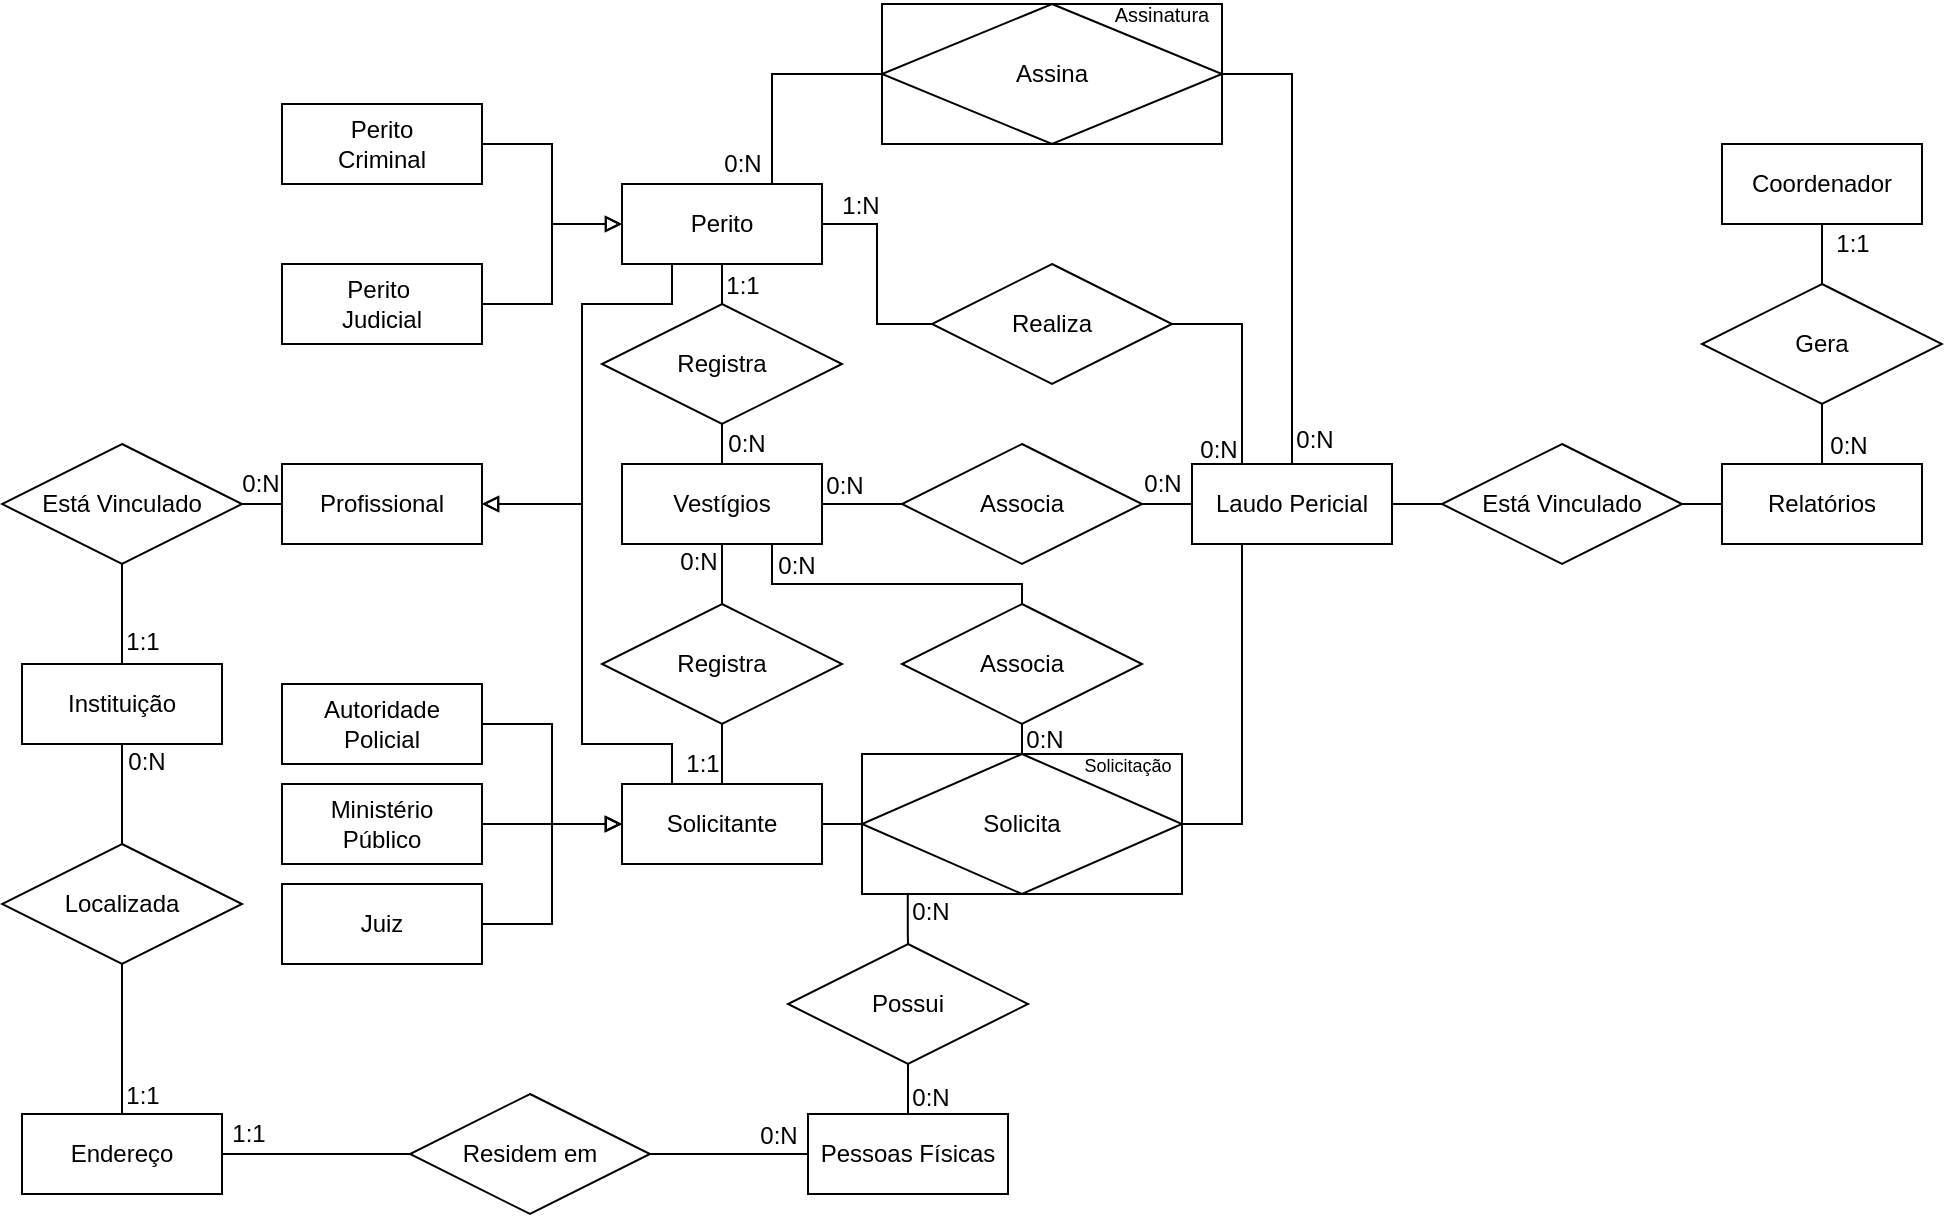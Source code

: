 <mxfile version="22.0.8" type="github">
  <diagram name="Página-1" id="FTqy1bzZJ99u68QTNEba">
    <mxGraphModel dx="2440" dy="878" grid="1" gridSize="10" guides="1" tooltips="1" connect="1" arrows="1" fold="1" page="1" pageScale="1" pageWidth="827" pageHeight="1169" math="0" shadow="0">
      <root>
        <mxCell id="0" />
        <mxCell id="1" parent="0" />
        <mxCell id="niquVvUIk6OzdKDrAiLH-11" value="" style="edgeStyle=orthogonalEdgeStyle;rounded=0;orthogonalLoop=1;jettySize=auto;html=1;endArrow=none;endFill=0;" edge="1" parent="1" source="niquVvUIk6OzdKDrAiLH-2" target="niquVvUIk6OzdKDrAiLH-10">
          <mxGeometry relative="1" as="geometry" />
        </mxCell>
        <mxCell id="niquVvUIk6OzdKDrAiLH-109" value="1:N" style="edgeLabel;html=1;align=center;verticalAlign=middle;resizable=0;points=[];fontSize=12;fontFamily=Helvetica;fontColor=default;" vertex="1" connectable="0" parent="niquVvUIk6OzdKDrAiLH-11">
          <mxGeometry x="-0.782" relative="1" as="geometry">
            <mxPoint x="7" y="-9" as="offset" />
          </mxGeometry>
        </mxCell>
        <mxCell id="niquVvUIk6OzdKDrAiLH-36" style="edgeStyle=orthogonalEdgeStyle;rounded=0;orthogonalLoop=1;jettySize=auto;html=1;exitX=0.5;exitY=1;exitDx=0;exitDy=0;entryX=0.5;entryY=0;entryDx=0;entryDy=0;fontFamily=Helvetica;fontSize=12;fontColor=default;endArrow=none;endFill=0;" edge="1" parent="1" source="niquVvUIk6OzdKDrAiLH-2" target="niquVvUIk6OzdKDrAiLH-25">
          <mxGeometry relative="1" as="geometry" />
        </mxCell>
        <mxCell id="niquVvUIk6OzdKDrAiLH-122" value="1:1" style="edgeLabel;html=1;align=center;verticalAlign=middle;resizable=0;points=[];fontSize=12;fontFamily=Helvetica;fontColor=default;" vertex="1" connectable="0" parent="niquVvUIk6OzdKDrAiLH-36">
          <mxGeometry x="-0.172" relative="1" as="geometry">
            <mxPoint x="10" y="2" as="offset" />
          </mxGeometry>
        </mxCell>
        <mxCell id="niquVvUIk6OzdKDrAiLH-80" style="edgeStyle=orthogonalEdgeStyle;rounded=0;orthogonalLoop=1;jettySize=auto;html=1;exitX=0.25;exitY=1;exitDx=0;exitDy=0;entryX=1;entryY=0.5;entryDx=0;entryDy=0;fontFamily=Helvetica;fontSize=12;fontColor=default;endArrow=block;endFill=0;" edge="1" parent="1" source="niquVvUIk6OzdKDrAiLH-2" target="niquVvUIk6OzdKDrAiLH-79">
          <mxGeometry relative="1" as="geometry">
            <Array as="points">
              <mxPoint x="425" y="180" />
              <mxPoint x="380" y="180" />
              <mxPoint x="380" y="280" />
            </Array>
          </mxGeometry>
        </mxCell>
        <mxCell id="niquVvUIk6OzdKDrAiLH-101" style="edgeStyle=orthogonalEdgeStyle;rounded=0;orthogonalLoop=1;jettySize=auto;html=1;exitX=0.75;exitY=0;exitDx=0;exitDy=0;entryX=0;entryY=0.5;entryDx=0;entryDy=0;fontFamily=Helvetica;fontSize=12;fontColor=default;endArrow=none;endFill=0;" edge="1" parent="1" source="niquVvUIk6OzdKDrAiLH-2" target="niquVvUIk6OzdKDrAiLH-100">
          <mxGeometry relative="1" as="geometry" />
        </mxCell>
        <mxCell id="niquVvUIk6OzdKDrAiLH-126" value="0:N" style="edgeLabel;html=1;align=center;verticalAlign=middle;resizable=0;points=[];fontSize=12;fontFamily=Helvetica;fontColor=default;" vertex="1" connectable="0" parent="niquVvUIk6OzdKDrAiLH-101">
          <mxGeometry x="-0.797" y="1" relative="1" as="geometry">
            <mxPoint x="-14" y="1" as="offset" />
          </mxGeometry>
        </mxCell>
        <mxCell id="niquVvUIk6OzdKDrAiLH-2" value="&lt;div&gt;Perito&lt;/div&gt;" style="whiteSpace=wrap;html=1;align=center;" vertex="1" parent="1">
          <mxGeometry x="400" y="120" width="100" height="40" as="geometry" />
        </mxCell>
        <mxCell id="niquVvUIk6OzdKDrAiLH-5" value="" style="edgeStyle=orthogonalEdgeStyle;rounded=0;orthogonalLoop=1;jettySize=auto;html=1;endArrow=block;endFill=0;" edge="1" parent="1" source="niquVvUIk6OzdKDrAiLH-3" target="niquVvUIk6OzdKDrAiLH-2">
          <mxGeometry relative="1" as="geometry" />
        </mxCell>
        <mxCell id="niquVvUIk6OzdKDrAiLH-3" value="Perito&lt;div&gt;Criminal&lt;/div&gt;" style="whiteSpace=wrap;html=1;align=center;" vertex="1" parent="1">
          <mxGeometry x="230" y="80" width="100" height="40" as="geometry" />
        </mxCell>
        <mxCell id="niquVvUIk6OzdKDrAiLH-6" value="" style="edgeStyle=orthogonalEdgeStyle;rounded=0;orthogonalLoop=1;jettySize=auto;html=1;entryX=0;entryY=0.5;entryDx=0;entryDy=0;endArrow=block;endFill=0;" edge="1" parent="1" source="niquVvUIk6OzdKDrAiLH-4" target="niquVvUIk6OzdKDrAiLH-2">
          <mxGeometry relative="1" as="geometry" />
        </mxCell>
        <mxCell id="niquVvUIk6OzdKDrAiLH-4" value="&lt;div&gt;Perito&amp;nbsp;&lt;/div&gt;&lt;div&gt;Judicial&lt;/div&gt;" style="whiteSpace=wrap;html=1;align=center;" vertex="1" parent="1">
          <mxGeometry x="230" y="160" width="100" height="40" as="geometry" />
        </mxCell>
        <mxCell id="niquVvUIk6OzdKDrAiLH-43" style="edgeStyle=orthogonalEdgeStyle;rounded=0;orthogonalLoop=1;jettySize=auto;html=1;exitX=1;exitY=0.5;exitDx=0;exitDy=0;entryX=0;entryY=0.5;entryDx=0;entryDy=0;fontFamily=Helvetica;fontSize=12;fontColor=default;endArrow=none;endFill=0;" edge="1" parent="1" source="niquVvUIk6OzdKDrAiLH-8" target="niquVvUIk6OzdKDrAiLH-39">
          <mxGeometry relative="1" as="geometry" />
        </mxCell>
        <mxCell id="niquVvUIk6OzdKDrAiLH-81" style="edgeStyle=orthogonalEdgeStyle;rounded=0;orthogonalLoop=1;jettySize=auto;html=1;exitX=0.25;exitY=0;exitDx=0;exitDy=0;entryX=1;entryY=0.5;entryDx=0;entryDy=0;fontFamily=Helvetica;fontSize=12;fontColor=default;endArrow=block;endFill=0;" edge="1" parent="1" source="niquVvUIk6OzdKDrAiLH-8" target="niquVvUIk6OzdKDrAiLH-79">
          <mxGeometry relative="1" as="geometry">
            <Array as="points">
              <mxPoint x="425" y="400" />
              <mxPoint x="380" y="400" />
              <mxPoint x="380" y="280" />
            </Array>
          </mxGeometry>
        </mxCell>
        <mxCell id="niquVvUIk6OzdKDrAiLH-8" value="&lt;div&gt;Solicitante&lt;/div&gt;" style="whiteSpace=wrap;html=1;align=center;" vertex="1" parent="1">
          <mxGeometry x="400" y="420" width="100" height="40" as="geometry" />
        </mxCell>
        <mxCell id="niquVvUIk6OzdKDrAiLH-20" value="" style="edgeStyle=orthogonalEdgeStyle;rounded=0;orthogonalLoop=1;jettySize=auto;html=1;endArrow=none;endFill=0;exitX=1;exitY=0.5;exitDx=0;exitDy=0;entryX=0.25;entryY=0;entryDx=0;entryDy=0;" edge="1" parent="1" source="niquVvUIk6OzdKDrAiLH-10" target="niquVvUIk6OzdKDrAiLH-19">
          <mxGeometry relative="1" as="geometry" />
        </mxCell>
        <mxCell id="niquVvUIk6OzdKDrAiLH-108" value="0:N" style="edgeLabel;html=1;align=center;verticalAlign=middle;resizable=0;points=[];fontSize=12;fontFamily=Helvetica;fontColor=default;" vertex="1" connectable="0" parent="niquVvUIk6OzdKDrAiLH-20">
          <mxGeometry x="0.892" y="-1" relative="1" as="geometry">
            <mxPoint x="-11" y="-2" as="offset" />
          </mxGeometry>
        </mxCell>
        <mxCell id="niquVvUIk6OzdKDrAiLH-10" value="Realiza" style="shape=rhombus;perimeter=rhombusPerimeter;whiteSpace=wrap;html=1;align=center;" vertex="1" parent="1">
          <mxGeometry x="555" y="160" width="120" height="60" as="geometry" />
        </mxCell>
        <mxCell id="niquVvUIk6OzdKDrAiLH-18" style="edgeStyle=orthogonalEdgeStyle;rounded=0;orthogonalLoop=1;jettySize=auto;html=1;exitX=1;exitY=0.5;exitDx=0;exitDy=0;entryX=0;entryY=0.5;entryDx=0;entryDy=0;endArrow=block;endFill=0;" edge="1" parent="1" source="niquVvUIk6OzdKDrAiLH-12" target="niquVvUIk6OzdKDrAiLH-8">
          <mxGeometry relative="1" as="geometry" />
        </mxCell>
        <mxCell id="niquVvUIk6OzdKDrAiLH-12" value="Autoridade&lt;br&gt;&lt;div&gt;Policial&lt;/div&gt;" style="whiteSpace=wrap;html=1;align=center;" vertex="1" parent="1">
          <mxGeometry x="230" y="370" width="100" height="40" as="geometry" />
        </mxCell>
        <mxCell id="niquVvUIk6OzdKDrAiLH-17" style="edgeStyle=orthogonalEdgeStyle;rounded=0;orthogonalLoop=1;jettySize=auto;html=1;exitX=1;exitY=0.5;exitDx=0;exitDy=0;endArrow=block;endFill=0;entryX=0;entryY=0.5;entryDx=0;entryDy=0;" edge="1" parent="1" source="niquVvUIk6OzdKDrAiLH-13" target="niquVvUIk6OzdKDrAiLH-8">
          <mxGeometry relative="1" as="geometry">
            <mxPoint x="400" y="440" as="targetPoint" />
          </mxGeometry>
        </mxCell>
        <mxCell id="niquVvUIk6OzdKDrAiLH-13" value="&lt;div&gt;Ministério&lt;/div&gt;&lt;div&gt;Público&lt;br&gt;&lt;/div&gt;" style="whiteSpace=wrap;html=1;align=center;" vertex="1" parent="1">
          <mxGeometry x="230" y="420" width="100" height="40" as="geometry" />
        </mxCell>
        <mxCell id="niquVvUIk6OzdKDrAiLH-16" style="edgeStyle=orthogonalEdgeStyle;rounded=0;orthogonalLoop=1;jettySize=auto;html=1;exitX=1;exitY=0.5;exitDx=0;exitDy=0;entryX=0;entryY=0.5;entryDx=0;entryDy=0;endArrow=block;endFill=0;" edge="1" parent="1" source="niquVvUIk6OzdKDrAiLH-14" target="niquVvUIk6OzdKDrAiLH-8">
          <mxGeometry relative="1" as="geometry" />
        </mxCell>
        <mxCell id="niquVvUIk6OzdKDrAiLH-14" value="Juiz" style="whiteSpace=wrap;html=1;align=center;" vertex="1" parent="1">
          <mxGeometry x="230" y="470" width="100" height="40" as="geometry" />
        </mxCell>
        <mxCell id="niquVvUIk6OzdKDrAiLH-60" value="" style="edgeStyle=orthogonalEdgeStyle;rounded=0;orthogonalLoop=1;jettySize=auto;html=1;fontFamily=Helvetica;fontSize=12;fontColor=default;endArrow=none;endFill=0;" edge="1" parent="1" source="niquVvUIk6OzdKDrAiLH-19" target="niquVvUIk6OzdKDrAiLH-58">
          <mxGeometry relative="1" as="geometry" />
        </mxCell>
        <mxCell id="niquVvUIk6OzdKDrAiLH-115" value="0:N" style="edgeLabel;html=1;align=center;verticalAlign=middle;resizable=0;points=[];fontSize=12;fontFamily=Helvetica;fontColor=default;" vertex="1" connectable="0" parent="niquVvUIk6OzdKDrAiLH-60">
          <mxGeometry x="0.531" y="-1" relative="1" as="geometry">
            <mxPoint x="-3" y="-9" as="offset" />
          </mxGeometry>
        </mxCell>
        <mxCell id="niquVvUIk6OzdKDrAiLH-19" value="Laudo Pericial" style="whiteSpace=wrap;html=1;align=center;glass=0;" vertex="1" parent="1">
          <mxGeometry x="685" y="260" width="100" height="40" as="geometry" />
        </mxCell>
        <mxCell id="niquVvUIk6OzdKDrAiLH-37" style="edgeStyle=orthogonalEdgeStyle;rounded=0;orthogonalLoop=1;jettySize=auto;html=1;exitX=0.5;exitY=1;exitDx=0;exitDy=0;entryX=0.5;entryY=0;entryDx=0;entryDy=0;fontFamily=Helvetica;fontSize=12;fontColor=default;endArrow=none;endFill=0;" edge="1" parent="1" source="niquVvUIk6OzdKDrAiLH-23" target="niquVvUIk6OzdKDrAiLH-8">
          <mxGeometry relative="1" as="geometry" />
        </mxCell>
        <mxCell id="niquVvUIk6OzdKDrAiLH-124" value="1:1" style="edgeLabel;html=1;align=center;verticalAlign=middle;resizable=0;points=[];fontSize=12;fontFamily=Helvetica;fontColor=default;" vertex="1" connectable="0" parent="niquVvUIk6OzdKDrAiLH-37">
          <mxGeometry x="0.644" relative="1" as="geometry">
            <mxPoint x="-10" y="-5" as="offset" />
          </mxGeometry>
        </mxCell>
        <mxCell id="niquVvUIk6OzdKDrAiLH-46" value="" style="edgeStyle=orthogonalEdgeStyle;rounded=0;orthogonalLoop=1;jettySize=auto;html=1;fontFamily=Helvetica;fontSize=12;fontColor=default;endArrow=none;endFill=0;" edge="1" parent="1" source="niquVvUIk6OzdKDrAiLH-23" target="niquVvUIk6OzdKDrAiLH-44">
          <mxGeometry relative="1" as="geometry" />
        </mxCell>
        <mxCell id="niquVvUIk6OzdKDrAiLH-123" value="0:N" style="edgeLabel;html=1;align=center;verticalAlign=middle;resizable=0;points=[];fontSize=12;fontFamily=Helvetica;fontColor=default;" vertex="1" connectable="0" parent="niquVvUIk6OzdKDrAiLH-46">
          <mxGeometry x="-0.242" relative="1" as="geometry">
            <mxPoint x="-12" y="-2" as="offset" />
          </mxGeometry>
        </mxCell>
        <mxCell id="niquVvUIk6OzdKDrAiLH-23" value="Registra" style="shape=rhombus;perimeter=rhombusPerimeter;whiteSpace=wrap;html=1;align=center;strokeColor=default;verticalAlign=middle;fontFamily=Helvetica;fontSize=12;fontColor=default;fillColor=default;" vertex="1" parent="1">
          <mxGeometry x="390" y="330" width="120" height="60" as="geometry" />
        </mxCell>
        <mxCell id="niquVvUIk6OzdKDrAiLH-45" value="" style="edgeStyle=orthogonalEdgeStyle;rounded=0;orthogonalLoop=1;jettySize=auto;html=1;fontFamily=Helvetica;fontSize=12;fontColor=default;endArrow=none;endFill=0;" edge="1" parent="1" source="niquVvUIk6OzdKDrAiLH-25" target="niquVvUIk6OzdKDrAiLH-44">
          <mxGeometry relative="1" as="geometry" />
        </mxCell>
        <mxCell id="niquVvUIk6OzdKDrAiLH-121" value="0:N" style="edgeLabel;html=1;align=center;verticalAlign=middle;resizable=0;points=[];fontSize=12;fontFamily=Helvetica;fontColor=default;" vertex="1" connectable="0" parent="niquVvUIk6OzdKDrAiLH-45">
          <mxGeometry x="0.656" y="-2" relative="1" as="geometry">
            <mxPoint x="14" as="offset" />
          </mxGeometry>
        </mxCell>
        <mxCell id="niquVvUIk6OzdKDrAiLH-25" value="Registra" style="shape=rhombus;perimeter=rhombusPerimeter;whiteSpace=wrap;html=1;align=center;strokeColor=default;verticalAlign=middle;fontFamily=Helvetica;fontSize=12;fontColor=default;fillColor=default;" vertex="1" parent="1">
          <mxGeometry x="390" y="180" width="120" height="60" as="geometry" />
        </mxCell>
        <mxCell id="niquVvUIk6OzdKDrAiLH-42" style="edgeStyle=orthogonalEdgeStyle;rounded=0;orthogonalLoop=1;jettySize=auto;html=1;exitX=1;exitY=0.5;exitDx=0;exitDy=0;entryX=0.25;entryY=1;entryDx=0;entryDy=0;fontFamily=Helvetica;fontSize=12;fontColor=default;endArrow=none;endFill=0;" edge="1" parent="1" source="niquVvUIk6OzdKDrAiLH-39" target="niquVvUIk6OzdKDrAiLH-19">
          <mxGeometry relative="1" as="geometry">
            <Array as="points">
              <mxPoint x="710" y="440" />
            </Array>
          </mxGeometry>
        </mxCell>
        <mxCell id="niquVvUIk6OzdKDrAiLH-49" value="" style="edgeStyle=orthogonalEdgeStyle;rounded=0;orthogonalLoop=1;jettySize=auto;html=1;fontFamily=Helvetica;fontSize=12;fontColor=default;endArrow=none;endFill=0;exitX=0.143;exitY=1;exitDx=0;exitDy=0;exitPerimeter=0;" edge="1" parent="1" source="niquVvUIk6OzdKDrAiLH-39" target="niquVvUIk6OzdKDrAiLH-47">
          <mxGeometry relative="1" as="geometry" />
        </mxCell>
        <mxCell id="niquVvUIk6OzdKDrAiLH-114" value="0:N" style="edgeLabel;html=1;align=center;verticalAlign=middle;resizable=0;points=[];fontSize=12;fontFamily=Helvetica;fontColor=default;" vertex="1" connectable="0" parent="niquVvUIk6OzdKDrAiLH-49">
          <mxGeometry x="-0.431" relative="1" as="geometry">
            <mxPoint x="11" y="2" as="offset" />
          </mxGeometry>
        </mxCell>
        <mxCell id="niquVvUIk6OzdKDrAiLH-56" style="edgeStyle=orthogonalEdgeStyle;rounded=0;orthogonalLoop=1;jettySize=auto;html=1;exitX=0.5;exitY=0;exitDx=0;exitDy=0;entryX=0.5;entryY=1;entryDx=0;entryDy=0;fontFamily=Helvetica;fontSize=12;fontColor=default;endArrow=none;endFill=0;" edge="1" parent="1" source="niquVvUIk6OzdKDrAiLH-39" target="niquVvUIk6OzdKDrAiLH-55">
          <mxGeometry relative="1" as="geometry" />
        </mxCell>
        <mxCell id="niquVvUIk6OzdKDrAiLH-119" value="&lt;div&gt;0:N&lt;/div&gt;" style="edgeLabel;html=1;align=center;verticalAlign=middle;resizable=0;points=[];fontSize=12;fontFamily=Helvetica;fontColor=default;" vertex="1" connectable="0" parent="niquVvUIk6OzdKDrAiLH-56">
          <mxGeometry x="-0.244" relative="1" as="geometry">
            <mxPoint x="11" y="-2" as="offset" />
          </mxGeometry>
        </mxCell>
        <mxCell id="niquVvUIk6OzdKDrAiLH-44" value="Vestígios" style="whiteSpace=wrap;html=1;align=center;glass=0;" vertex="1" parent="1">
          <mxGeometry x="400" y="260" width="100" height="40" as="geometry" />
        </mxCell>
        <mxCell id="niquVvUIk6OzdKDrAiLH-47" value="Possui" style="shape=rhombus;perimeter=rhombusPerimeter;whiteSpace=wrap;html=1;align=center;strokeColor=default;verticalAlign=middle;fontFamily=Helvetica;fontSize=12;fontColor=default;fillColor=default;" vertex="1" parent="1">
          <mxGeometry x="483" y="500" width="120" height="60" as="geometry" />
        </mxCell>
        <mxCell id="niquVvUIk6OzdKDrAiLH-50" style="edgeStyle=orthogonalEdgeStyle;rounded=0;orthogonalLoop=1;jettySize=auto;html=1;exitX=0.5;exitY=0;exitDx=0;exitDy=0;entryX=0.5;entryY=1;entryDx=0;entryDy=0;fontFamily=Helvetica;fontSize=12;fontColor=default;endArrow=none;endFill=0;" edge="1" parent="1" source="niquVvUIk6OzdKDrAiLH-48" target="niquVvUIk6OzdKDrAiLH-47">
          <mxGeometry relative="1" as="geometry" />
        </mxCell>
        <mxCell id="niquVvUIk6OzdKDrAiLH-113" value="0:N" style="edgeLabel;html=1;align=center;verticalAlign=middle;resizable=0;points=[];fontSize=12;fontFamily=Helvetica;fontColor=default;" vertex="1" connectable="0" parent="niquVvUIk6OzdKDrAiLH-50">
          <mxGeometry x="0.011" relative="1" as="geometry">
            <mxPoint x="11" y="4" as="offset" />
          </mxGeometry>
        </mxCell>
        <mxCell id="niquVvUIk6OzdKDrAiLH-52" style="edgeStyle=orthogonalEdgeStyle;rounded=0;orthogonalLoop=1;jettySize=auto;html=1;exitX=0;exitY=0.5;exitDx=0;exitDy=0;entryX=1;entryY=0.5;entryDx=0;entryDy=0;fontFamily=Helvetica;fontSize=12;fontColor=default;endArrow=none;endFill=0;" edge="1" parent="1" source="niquVvUIk6OzdKDrAiLH-48" target="niquVvUIk6OzdKDrAiLH-51">
          <mxGeometry relative="1" as="geometry" />
        </mxCell>
        <mxCell id="niquVvUIk6OzdKDrAiLH-107" value="0:N" style="edgeLabel;html=1;align=center;verticalAlign=middle;resizable=0;points=[];fontSize=12;fontFamily=Helvetica;fontColor=default;" vertex="1" connectable="0" parent="niquVvUIk6OzdKDrAiLH-52">
          <mxGeometry x="-0.796" relative="1" as="geometry">
            <mxPoint x="-7" y="-9" as="offset" />
          </mxGeometry>
        </mxCell>
        <mxCell id="niquVvUIk6OzdKDrAiLH-48" value="Pessoas Físicas" style="whiteSpace=wrap;html=1;align=center;glass=0;" vertex="1" parent="1">
          <mxGeometry x="493" y="585" width="100" height="40" as="geometry" />
        </mxCell>
        <mxCell id="niquVvUIk6OzdKDrAiLH-54" value="" style="edgeStyle=orthogonalEdgeStyle;rounded=0;orthogonalLoop=1;jettySize=auto;html=1;fontFamily=Helvetica;fontSize=12;fontColor=default;endArrow=none;endFill=0;" edge="1" parent="1" source="niquVvUIk6OzdKDrAiLH-51" target="niquVvUIk6OzdKDrAiLH-53">
          <mxGeometry relative="1" as="geometry" />
        </mxCell>
        <mxCell id="niquVvUIk6OzdKDrAiLH-106" value="1:1" style="edgeLabel;html=1;align=center;verticalAlign=middle;resizable=0;points=[];fontSize=12;fontFamily=Helvetica;fontColor=default;" vertex="1" connectable="0" parent="niquVvUIk6OzdKDrAiLH-54">
          <mxGeometry x="0.744" y="1" relative="1" as="geometry">
            <mxPoint x="1" y="-11" as="offset" />
          </mxGeometry>
        </mxCell>
        <mxCell id="niquVvUIk6OzdKDrAiLH-51" value="Residem em" style="shape=rhombus;perimeter=rhombusPerimeter;whiteSpace=wrap;html=1;align=center;strokeColor=default;verticalAlign=middle;fontFamily=Helvetica;fontSize=12;fontColor=default;fillColor=default;" vertex="1" parent="1">
          <mxGeometry x="294" y="575" width="120" height="60" as="geometry" />
        </mxCell>
        <mxCell id="niquVvUIk6OzdKDrAiLH-53" value="Endereço" style="whiteSpace=wrap;html=1;align=center;" vertex="1" parent="1">
          <mxGeometry x="100" y="585" width="100" height="40" as="geometry" />
        </mxCell>
        <mxCell id="niquVvUIk6OzdKDrAiLH-57" style="edgeStyle=orthogonalEdgeStyle;rounded=0;orthogonalLoop=1;jettySize=auto;html=1;exitX=0.5;exitY=0;exitDx=0;exitDy=0;entryX=0.75;entryY=1;entryDx=0;entryDy=0;fontFamily=Helvetica;fontSize=12;fontColor=default;endArrow=none;endFill=0;" edge="1" parent="1" source="niquVvUIk6OzdKDrAiLH-55" target="niquVvUIk6OzdKDrAiLH-44">
          <mxGeometry relative="1" as="geometry">
            <Array as="points">
              <mxPoint x="600" y="320" />
              <mxPoint x="475" y="320" />
            </Array>
          </mxGeometry>
        </mxCell>
        <mxCell id="niquVvUIk6OzdKDrAiLH-120" value="&lt;div&gt;0:N&lt;/div&gt;" style="edgeLabel;html=1;align=center;verticalAlign=middle;resizable=0;points=[];fontSize=12;fontFamily=Helvetica;fontColor=default;" vertex="1" connectable="0" parent="niquVvUIk6OzdKDrAiLH-57">
          <mxGeometry x="0.535" y="-1" relative="1" as="geometry">
            <mxPoint x="-4" y="-8" as="offset" />
          </mxGeometry>
        </mxCell>
        <mxCell id="niquVvUIk6OzdKDrAiLH-55" value="Associa" style="shape=rhombus;perimeter=rhombusPerimeter;whiteSpace=wrap;html=1;align=center;strokeColor=default;verticalAlign=middle;fontFamily=Helvetica;fontSize=12;fontColor=default;fillColor=default;" vertex="1" parent="1">
          <mxGeometry x="540" y="330" width="120" height="60" as="geometry" />
        </mxCell>
        <mxCell id="niquVvUIk6OzdKDrAiLH-61" style="edgeStyle=orthogonalEdgeStyle;rounded=0;orthogonalLoop=1;jettySize=auto;html=1;exitX=0;exitY=0.5;exitDx=0;exitDy=0;entryX=1;entryY=0.5;entryDx=0;entryDy=0;fontFamily=Helvetica;fontSize=12;fontColor=default;endArrow=none;endFill=0;" edge="1" parent="1" source="niquVvUIk6OzdKDrAiLH-58" target="niquVvUIk6OzdKDrAiLH-44">
          <mxGeometry relative="1" as="geometry" />
        </mxCell>
        <mxCell id="niquVvUIk6OzdKDrAiLH-110" value="0:N" style="edgeLabel;html=1;align=center;verticalAlign=middle;resizable=0;points=[];fontSize=12;fontFamily=Helvetica;fontColor=default;" vertex="1" connectable="0" parent="niquVvUIk6OzdKDrAiLH-61">
          <mxGeometry x="0.744" y="-1" relative="1" as="geometry">
            <mxPoint x="6" y="-8" as="offset" />
          </mxGeometry>
        </mxCell>
        <mxCell id="niquVvUIk6OzdKDrAiLH-58" value="Associa" style="shape=rhombus;perimeter=rhombusPerimeter;whiteSpace=wrap;html=1;align=center;strokeColor=default;verticalAlign=middle;fontFamily=Helvetica;fontSize=12;fontColor=default;fillColor=default;" vertex="1" parent="1">
          <mxGeometry x="540" y="250" width="120" height="60" as="geometry" />
        </mxCell>
        <mxCell id="niquVvUIk6OzdKDrAiLH-76" value="" style="edgeStyle=orthogonalEdgeStyle;rounded=0;orthogonalLoop=1;jettySize=auto;html=1;fontFamily=Helvetica;fontSize=12;fontColor=default;endArrow=none;endFill=0;" edge="1" parent="1" source="niquVvUIk6OzdKDrAiLH-66" target="niquVvUIk6OzdKDrAiLH-74">
          <mxGeometry relative="1" as="geometry" />
        </mxCell>
        <mxCell id="niquVvUIk6OzdKDrAiLH-132" value="1:1" style="edgeLabel;html=1;align=center;verticalAlign=middle;resizable=0;points=[];fontSize=12;fontFamily=Helvetica;fontColor=default;" vertex="1" connectable="0" parent="niquVvUIk6OzdKDrAiLH-76">
          <mxGeometry x="-0.622" y="-2" relative="1" as="geometry">
            <mxPoint x="17" as="offset" />
          </mxGeometry>
        </mxCell>
        <mxCell id="niquVvUIk6OzdKDrAiLH-66" value="&lt;div&gt;Coordenador&lt;/div&gt;" style="whiteSpace=wrap;html=1;align=center;glass=0;" vertex="1" parent="1">
          <mxGeometry x="950" y="100" width="100" height="40" as="geometry" />
        </mxCell>
        <mxCell id="niquVvUIk6OzdKDrAiLH-77" value="" style="edgeStyle=orthogonalEdgeStyle;rounded=0;orthogonalLoop=1;jettySize=auto;html=1;fontFamily=Helvetica;fontSize=12;fontColor=default;endArrow=none;endFill=0;" edge="1" parent="1" source="niquVvUIk6OzdKDrAiLH-74" target="niquVvUIk6OzdKDrAiLH-75">
          <mxGeometry relative="1" as="geometry" />
        </mxCell>
        <mxCell id="niquVvUIk6OzdKDrAiLH-131" value="0:N" style="edgeLabel;html=1;align=center;verticalAlign=middle;resizable=0;points=[];fontSize=12;fontFamily=Helvetica;fontColor=default;" vertex="1" connectable="0" parent="niquVvUIk6OzdKDrAiLH-77">
          <mxGeometry x="0.694" y="2" relative="1" as="geometry">
            <mxPoint x="11" y="-2" as="offset" />
          </mxGeometry>
        </mxCell>
        <mxCell id="niquVvUIk6OzdKDrAiLH-74" value="Gera" style="shape=rhombus;perimeter=rhombusPerimeter;whiteSpace=wrap;html=1;align=center;strokeColor=default;verticalAlign=middle;fontFamily=Helvetica;fontSize=12;fontColor=default;fillColor=default;" vertex="1" parent="1">
          <mxGeometry x="940" y="170" width="120" height="60" as="geometry" />
        </mxCell>
        <mxCell id="niquVvUIk6OzdKDrAiLH-118" value="" style="edgeStyle=orthogonalEdgeStyle;rounded=0;orthogonalLoop=1;jettySize=auto;html=1;fontFamily=Helvetica;fontSize=12;fontColor=default;endArrow=none;endFill=0;" edge="1" parent="1" source="niquVvUIk6OzdKDrAiLH-75" target="niquVvUIk6OzdKDrAiLH-116">
          <mxGeometry relative="1" as="geometry" />
        </mxCell>
        <mxCell id="niquVvUIk6OzdKDrAiLH-75" value="Relatórios" style="whiteSpace=wrap;html=1;align=center;glass=0;" vertex="1" parent="1">
          <mxGeometry x="950" y="260" width="100" height="40" as="geometry" />
        </mxCell>
        <mxCell id="niquVvUIk6OzdKDrAiLH-84" style="edgeStyle=orthogonalEdgeStyle;rounded=0;orthogonalLoop=1;jettySize=auto;html=1;exitX=0;exitY=0.5;exitDx=0;exitDy=0;entryX=1;entryY=0.5;entryDx=0;entryDy=0;fontFamily=Helvetica;fontSize=12;fontColor=default;endArrow=none;endFill=0;" edge="1" parent="1" source="niquVvUIk6OzdKDrAiLH-79" target="niquVvUIk6OzdKDrAiLH-83">
          <mxGeometry relative="1" as="geometry" />
        </mxCell>
        <mxCell id="niquVvUIk6OzdKDrAiLH-128" value="0:N" style="edgeLabel;html=1;align=center;verticalAlign=middle;resizable=0;points=[];fontSize=12;fontFamily=Helvetica;fontColor=default;" vertex="1" connectable="0" parent="niquVvUIk6OzdKDrAiLH-84">
          <mxGeometry x="0.172" relative="1" as="geometry">
            <mxPoint y="-10" as="offset" />
          </mxGeometry>
        </mxCell>
        <mxCell id="niquVvUIk6OzdKDrAiLH-79" value="Profissional" style="whiteSpace=wrap;html=1;align=center;" vertex="1" parent="1">
          <mxGeometry x="230" y="260" width="100" height="40" as="geometry" />
        </mxCell>
        <mxCell id="niquVvUIk6OzdKDrAiLH-95" value="" style="edgeStyle=orthogonalEdgeStyle;rounded=0;orthogonalLoop=1;jettySize=auto;html=1;fontFamily=Helvetica;fontSize=12;fontColor=default;endArrow=none;endFill=0;" edge="1" parent="1" source="niquVvUIk6OzdKDrAiLH-82" target="niquVvUIk6OzdKDrAiLH-94">
          <mxGeometry relative="1" as="geometry" />
        </mxCell>
        <mxCell id="niquVvUIk6OzdKDrAiLH-130" value="0:N" style="edgeLabel;html=1;align=center;verticalAlign=middle;resizable=0;points=[];fontSize=12;fontFamily=Helvetica;fontColor=default;" vertex="1" connectable="0" parent="niquVvUIk6OzdKDrAiLH-95">
          <mxGeometry x="-0.6" y="-1" relative="1" as="geometry">
            <mxPoint x="13" y="-1" as="offset" />
          </mxGeometry>
        </mxCell>
        <mxCell id="niquVvUIk6OzdKDrAiLH-82" value="Instituição" style="whiteSpace=wrap;html=1;align=center;" vertex="1" parent="1">
          <mxGeometry x="100" y="360" width="100" height="40" as="geometry" />
        </mxCell>
        <mxCell id="niquVvUIk6OzdKDrAiLH-93" value="" style="edgeStyle=orthogonalEdgeStyle;rounded=0;orthogonalLoop=1;jettySize=auto;html=1;fontFamily=Helvetica;fontSize=12;fontColor=default;endArrow=none;endFill=0;" edge="1" parent="1" source="niquVvUIk6OzdKDrAiLH-83" target="niquVvUIk6OzdKDrAiLH-82">
          <mxGeometry relative="1" as="geometry" />
        </mxCell>
        <mxCell id="niquVvUIk6OzdKDrAiLH-127" value="1:1" style="edgeLabel;html=1;align=center;verticalAlign=middle;resizable=0;points=[];fontSize=12;fontFamily=Helvetica;fontColor=default;" vertex="1" connectable="0" parent="niquVvUIk6OzdKDrAiLH-93">
          <mxGeometry x="0.55" y="3" relative="1" as="geometry">
            <mxPoint x="7" as="offset" />
          </mxGeometry>
        </mxCell>
        <mxCell id="niquVvUIk6OzdKDrAiLH-83" value="Está Vinculado" style="shape=rhombus;perimeter=rhombusPerimeter;whiteSpace=wrap;html=1;align=center;strokeColor=default;verticalAlign=middle;fontFamily=Helvetica;fontSize=12;fontColor=default;fillColor=default;" vertex="1" parent="1">
          <mxGeometry x="90" y="250" width="120" height="60" as="geometry" />
        </mxCell>
        <mxCell id="niquVvUIk6OzdKDrAiLH-96" value="" style="edgeStyle=orthogonalEdgeStyle;rounded=0;orthogonalLoop=1;jettySize=auto;html=1;fontFamily=Helvetica;fontSize=12;fontColor=default;endArrow=none;endFill=0;" edge="1" parent="1" source="niquVvUIk6OzdKDrAiLH-94" target="niquVvUIk6OzdKDrAiLH-53">
          <mxGeometry relative="1" as="geometry" />
        </mxCell>
        <mxCell id="niquVvUIk6OzdKDrAiLH-129" value="1:1" style="edgeLabel;html=1;align=center;verticalAlign=middle;resizable=0;points=[];fontSize=12;fontFamily=Helvetica;fontColor=default;" vertex="1" connectable="0" parent="niquVvUIk6OzdKDrAiLH-96">
          <mxGeometry x="0.554" y="2" relative="1" as="geometry">
            <mxPoint x="8" y="7" as="offset" />
          </mxGeometry>
        </mxCell>
        <mxCell id="niquVvUIk6OzdKDrAiLH-94" value="Localizada" style="shape=rhombus;perimeter=rhombusPerimeter;whiteSpace=wrap;html=1;align=center;strokeColor=default;verticalAlign=middle;fontFamily=Helvetica;fontSize=12;fontColor=default;fillColor=default;" vertex="1" parent="1">
          <mxGeometry x="90" y="450" width="120" height="60" as="geometry" />
        </mxCell>
        <mxCell id="niquVvUIk6OzdKDrAiLH-104" style="edgeStyle=orthogonalEdgeStyle;rounded=0;orthogonalLoop=1;jettySize=auto;html=1;exitX=1;exitY=0.5;exitDx=0;exitDy=0;entryX=0.5;entryY=0;entryDx=0;entryDy=0;fontFamily=Helvetica;fontSize=12;fontColor=default;endArrow=none;endFill=0;" edge="1" parent="1" source="niquVvUIk6OzdKDrAiLH-100" target="niquVvUIk6OzdKDrAiLH-19">
          <mxGeometry relative="1" as="geometry" />
        </mxCell>
        <mxCell id="niquVvUIk6OzdKDrAiLH-125" value="0:N" style="edgeLabel;html=1;align=center;verticalAlign=middle;resizable=0;points=[];fontSize=12;fontFamily=Helvetica;fontColor=default;" vertex="1" connectable="0" parent="niquVvUIk6OzdKDrAiLH-104">
          <mxGeometry x="0.863" y="1" relative="1" as="geometry">
            <mxPoint x="10" y="4" as="offset" />
          </mxGeometry>
        </mxCell>
        <mxCell id="niquVvUIk6OzdKDrAiLH-117" value="" style="edgeStyle=orthogonalEdgeStyle;rounded=0;orthogonalLoop=1;jettySize=auto;html=1;fontFamily=Helvetica;fontSize=12;fontColor=default;endArrow=none;endFill=0;" edge="1" parent="1" source="niquVvUIk6OzdKDrAiLH-116" target="niquVvUIk6OzdKDrAiLH-19">
          <mxGeometry relative="1" as="geometry" />
        </mxCell>
        <mxCell id="niquVvUIk6OzdKDrAiLH-116" value="Está Vinculado" style="shape=rhombus;perimeter=rhombusPerimeter;whiteSpace=wrap;html=1;align=center;strokeColor=default;verticalAlign=middle;fontFamily=Helvetica;fontSize=12;fontColor=default;fillColor=default;" vertex="1" parent="1">
          <mxGeometry x="810" y="250" width="120" height="60" as="geometry" />
        </mxCell>
        <mxCell id="niquVvUIk6OzdKDrAiLH-134" value="" style="group" vertex="1" connectable="0" parent="1">
          <mxGeometry x="530" y="30" width="170" height="70" as="geometry" />
        </mxCell>
        <mxCell id="niquVvUIk6OzdKDrAiLH-100" value="Assina" style="shape=associativeEntity;whiteSpace=wrap;html=1;align=center;strokeColor=default;verticalAlign=middle;fontFamily=Helvetica;fontSize=12;fontColor=default;fillColor=default;" vertex="1" parent="niquVvUIk6OzdKDrAiLH-134">
          <mxGeometry width="170" height="70" as="geometry" />
        </mxCell>
        <mxCell id="niquVvUIk6OzdKDrAiLH-105" value="&lt;font style=&quot;font-size: 10px;&quot;&gt;Assinatura&lt;/font&gt;" style="text;strokeColor=none;align=center;fillColor=none;html=1;verticalAlign=middle;whiteSpace=wrap;rounded=0;fontSize=12;fontFamily=Helvetica;fontColor=default;" vertex="1" parent="niquVvUIk6OzdKDrAiLH-134">
          <mxGeometry x="110" width="60" height="10" as="geometry" />
        </mxCell>
        <mxCell id="niquVvUIk6OzdKDrAiLH-135" value="" style="group" vertex="1" connectable="0" parent="1">
          <mxGeometry x="520" y="405" width="160" height="70" as="geometry" />
        </mxCell>
        <mxCell id="niquVvUIk6OzdKDrAiLH-39" value="Solicita" style="shape=associativeEntity;whiteSpace=wrap;html=1;align=center;strokeColor=default;verticalAlign=middle;fontFamily=Helvetica;fontSize=12;fontColor=default;fillColor=default;" vertex="1" parent="niquVvUIk6OzdKDrAiLH-135">
          <mxGeometry width="160" height="70" as="geometry" />
        </mxCell>
        <mxCell id="niquVvUIk6OzdKDrAiLH-73" value="&lt;font style=&quot;font-size: 9px;&quot;&gt;Solicitação&lt;/font&gt;" style="text;strokeColor=none;align=center;fillColor=none;html=1;verticalAlign=middle;whiteSpace=wrap;rounded=0;fontSize=12;fontFamily=Helvetica;fontColor=default;" vertex="1" parent="niquVvUIk6OzdKDrAiLH-135">
          <mxGeometry x="110" width="46" height="10" as="geometry" />
        </mxCell>
      </root>
    </mxGraphModel>
  </diagram>
</mxfile>
